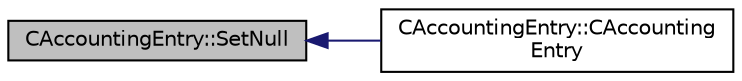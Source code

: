 digraph "CAccountingEntry::SetNull"
{
  edge [fontname="Helvetica",fontsize="10",labelfontname="Helvetica",labelfontsize="10"];
  node [fontname="Helvetica",fontsize="10",shape=record];
  rankdir="LR";
  Node6 [label="CAccountingEntry::SetNull",height=0.2,width=0.4,color="black", fillcolor="grey75", style="filled", fontcolor="black"];
  Node6 -> Node7 [dir="back",color="midnightblue",fontsize="10",style="solid",fontname="Helvetica"];
  Node7 [label="CAccountingEntry::CAccounting\lEntry",height=0.2,width=0.4,color="black", fillcolor="white", style="filled",URL="$class_c_accounting_entry.html#aa3d75074d67f5c0ca0d1343c1bdfe0f4"];
}
